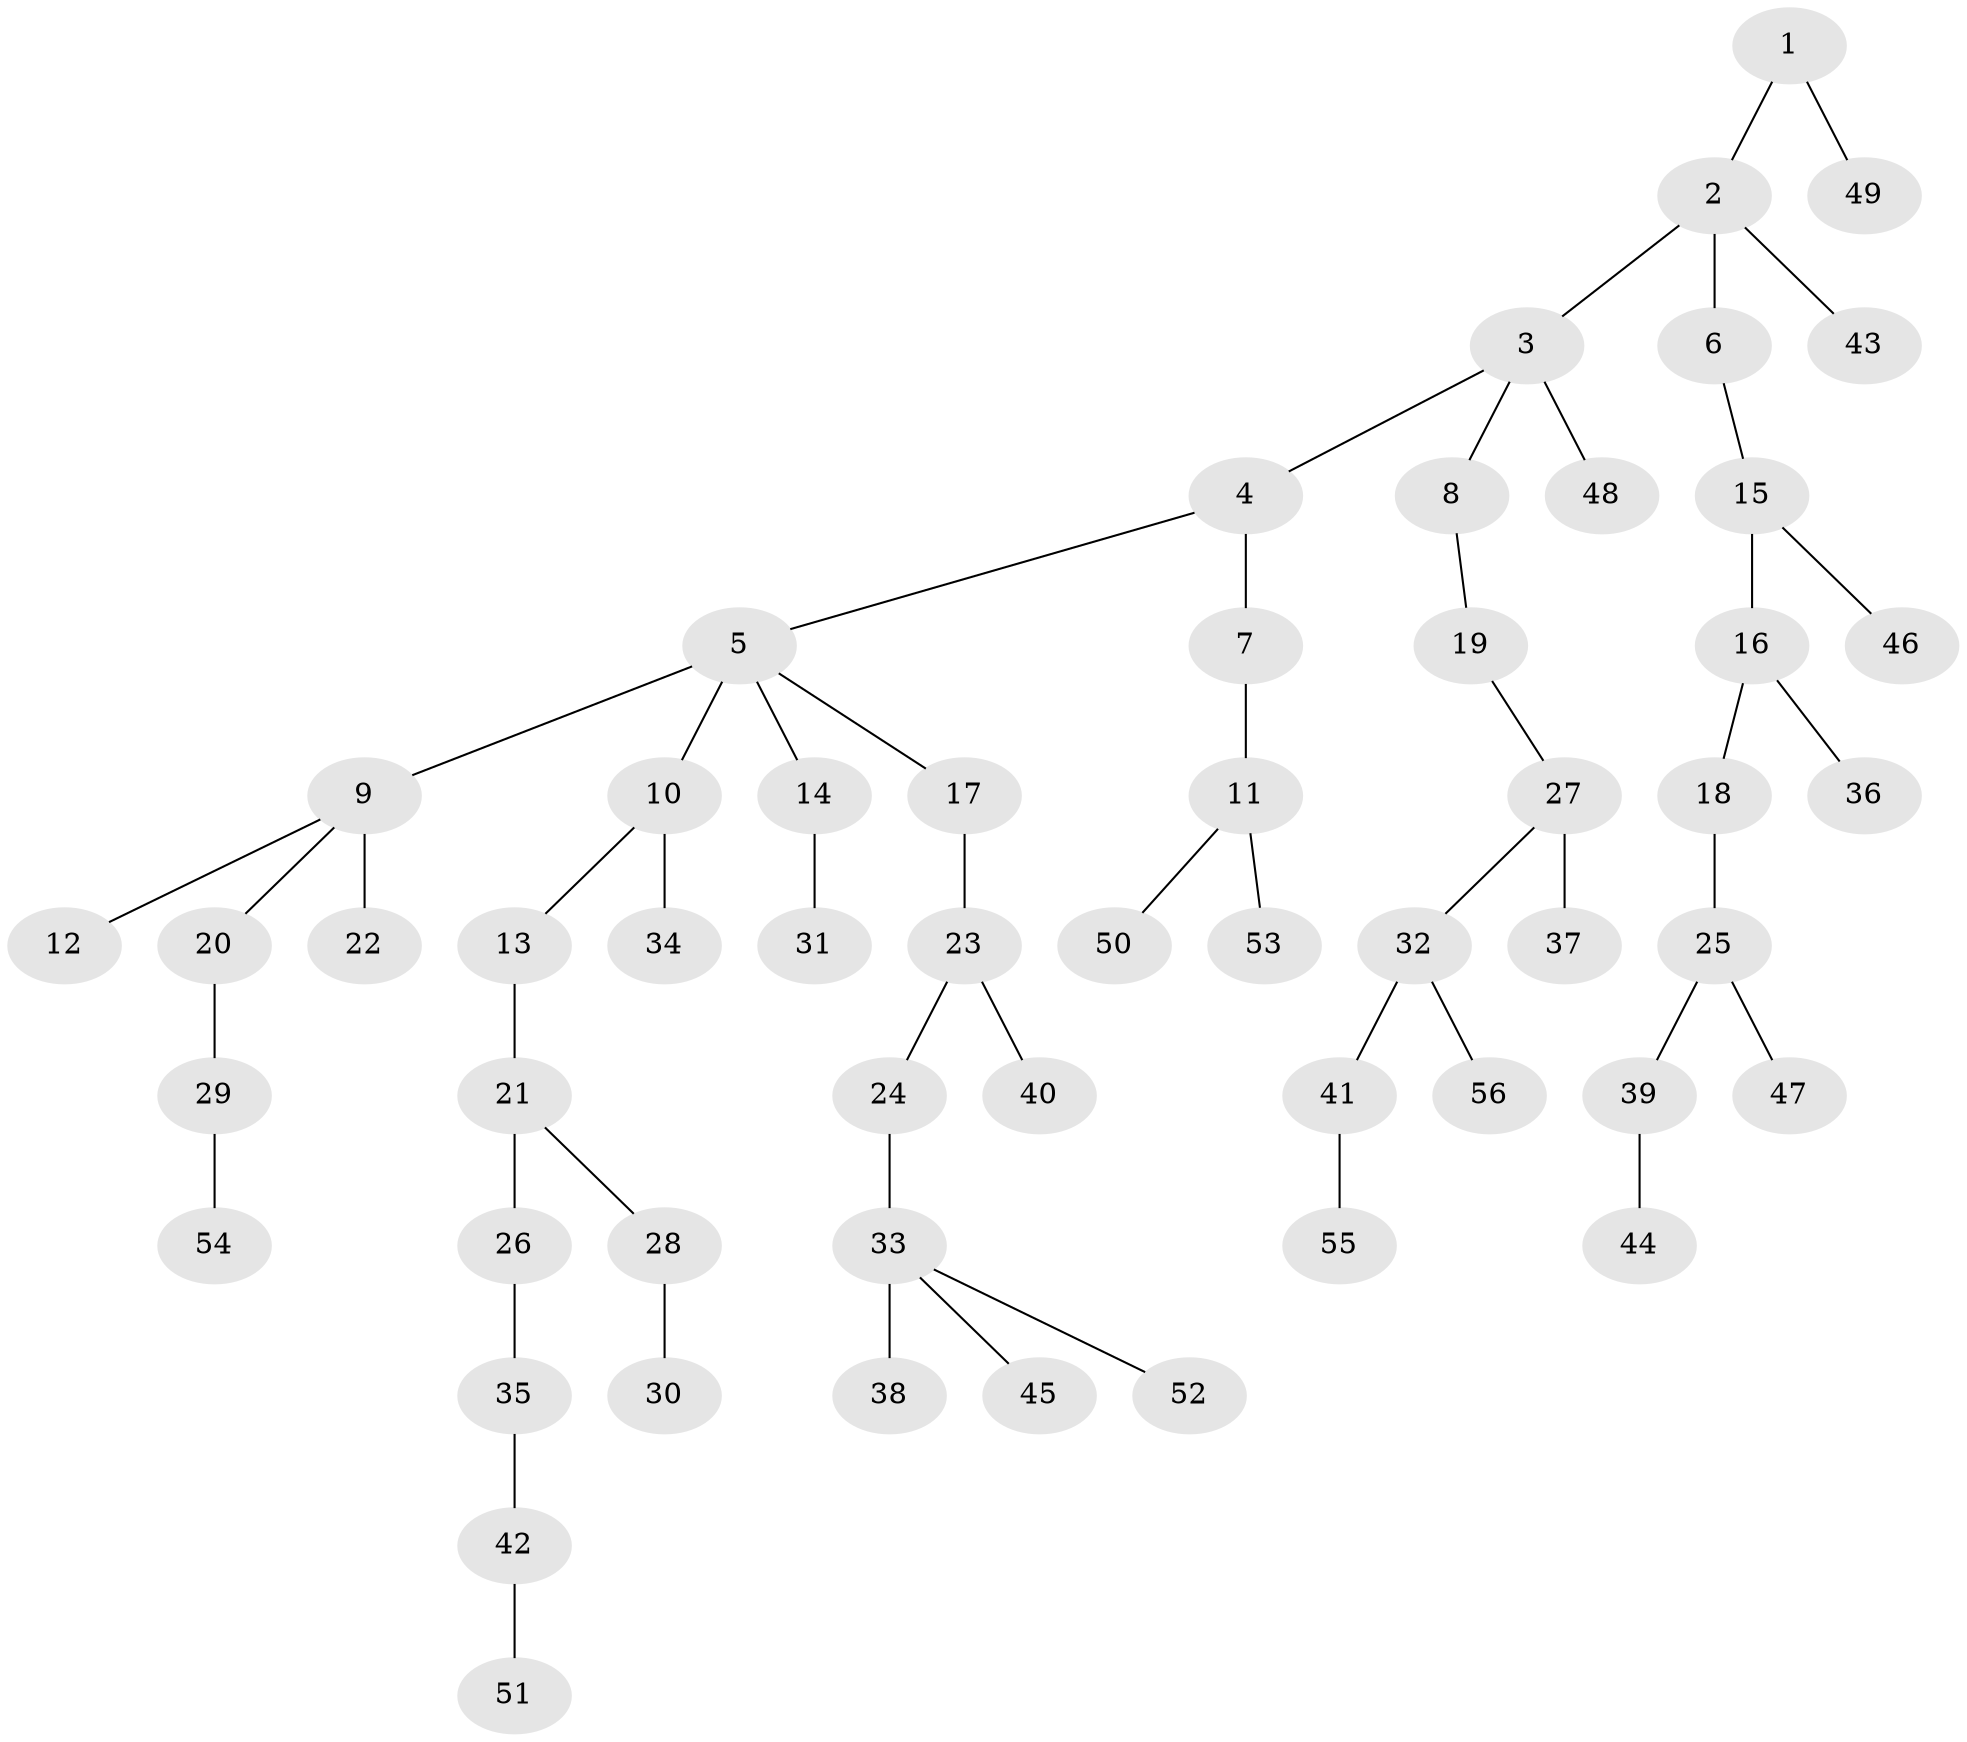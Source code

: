 // original degree distribution, {2: 0.2714285714285714, 4: 0.06428571428571428, 6: 0.007142857142857143, 5: 0.05714285714285714, 7: 0.007142857142857143, 3: 0.10714285714285714, 1: 0.4857142857142857}
// Generated by graph-tools (version 1.1) at 2025/51/03/04/25 22:51:36]
// undirected, 56 vertices, 55 edges
graph export_dot {
  node [color=gray90,style=filled];
  1;
  2;
  3;
  4;
  5;
  6;
  7;
  8;
  9;
  10;
  11;
  12;
  13;
  14;
  15;
  16;
  17;
  18;
  19;
  20;
  21;
  22;
  23;
  24;
  25;
  26;
  27;
  28;
  29;
  30;
  31;
  32;
  33;
  34;
  35;
  36;
  37;
  38;
  39;
  40;
  41;
  42;
  43;
  44;
  45;
  46;
  47;
  48;
  49;
  50;
  51;
  52;
  53;
  54;
  55;
  56;
  1 -- 2 [weight=1.0];
  1 -- 49 [weight=1.0];
  2 -- 3 [weight=1.0];
  2 -- 6 [weight=1.0];
  2 -- 43 [weight=1.0];
  3 -- 4 [weight=1.0];
  3 -- 8 [weight=1.0];
  3 -- 48 [weight=1.0];
  4 -- 5 [weight=1.0];
  4 -- 7 [weight=1.0];
  5 -- 9 [weight=2.0];
  5 -- 10 [weight=1.0];
  5 -- 14 [weight=1.0];
  5 -- 17 [weight=1.0];
  6 -- 15 [weight=1.0];
  7 -- 11 [weight=2.0];
  8 -- 19 [weight=1.0];
  9 -- 12 [weight=1.0];
  9 -- 20 [weight=1.0];
  9 -- 22 [weight=1.0];
  10 -- 13 [weight=1.0];
  10 -- 34 [weight=1.0];
  11 -- 50 [weight=1.0];
  11 -- 53 [weight=1.0];
  13 -- 21 [weight=2.0];
  14 -- 31 [weight=3.0];
  15 -- 16 [weight=2.0];
  15 -- 46 [weight=2.0];
  16 -- 18 [weight=1.0];
  16 -- 36 [weight=1.0];
  17 -- 23 [weight=1.0];
  18 -- 25 [weight=1.0];
  19 -- 27 [weight=1.0];
  20 -- 29 [weight=1.0];
  21 -- 26 [weight=1.0];
  21 -- 28 [weight=1.0];
  23 -- 24 [weight=1.0];
  23 -- 40 [weight=1.0];
  24 -- 33 [weight=1.0];
  25 -- 39 [weight=1.0];
  25 -- 47 [weight=1.0];
  26 -- 35 [weight=1.0];
  27 -- 32 [weight=1.0];
  27 -- 37 [weight=4.0];
  28 -- 30 [weight=1.0];
  29 -- 54 [weight=1.0];
  32 -- 41 [weight=1.0];
  32 -- 56 [weight=1.0];
  33 -- 38 [weight=4.0];
  33 -- 45 [weight=1.0];
  33 -- 52 [weight=1.0];
  35 -- 42 [weight=1.0];
  39 -- 44 [weight=1.0];
  41 -- 55 [weight=3.0];
  42 -- 51 [weight=1.0];
}
